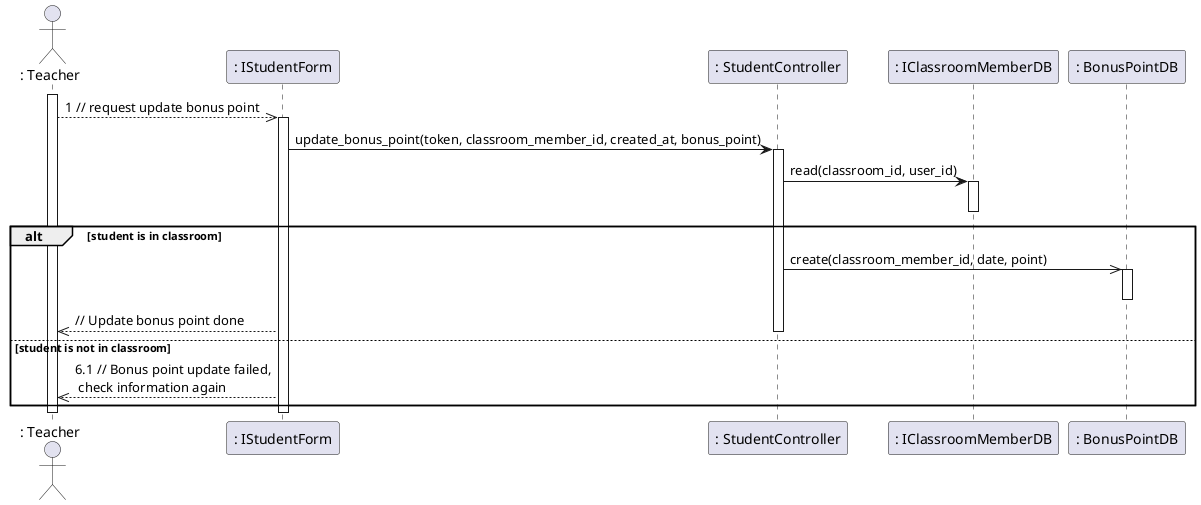 @startuml updateBonusPoint

actor ": Teacher"
activate ": Teacher"

": Teacher" -->> ": IStudentForm": 1 // request update bonus point
activate ": IStudentForm"
": IStudentForm" -> ": StudentController": update_bonus_point(token, classroom_member_id, created_at, bonus_point)
activate ": StudentController"
": StudentController" -> ": IClassroomMemberDB": read(classroom_id, user_id)
activate ": IClassroomMemberDB"
deactivate ": IClassroomMemberDB"
alt student is in classroom
    ": StudentController" ->> ": BonusPointDB": create(classroom_member_id, date, point)
    activate ": BonusPointDB"
    deactivate ": BonusPointDB"
    ": IStudentForm" -->> ": Teacher": // Update bonus point done
else student is not in classroom
    deactivate ": StudentController"
    ": IStudentForm" -->> ": Teacher": 6.1 // Bonus point update failed,\n check information again
end

deactivate ": Teacher"
deactivate ": IStudentForm"


@enduml